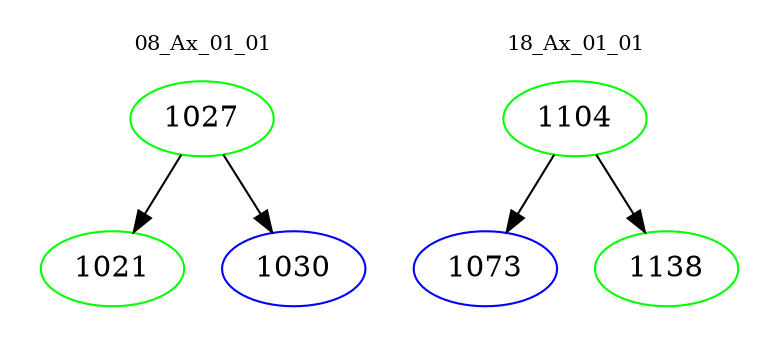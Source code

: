 digraph{
subgraph cluster_0 {
color = white
label = "08_Ax_01_01";
fontsize=10;
T0_1027 [label="1027", color="green"]
T0_1027 -> T0_1021 [color="black"]
T0_1021 [label="1021", color="green"]
T0_1027 -> T0_1030 [color="black"]
T0_1030 [label="1030", color="blue"]
}
subgraph cluster_1 {
color = white
label = "18_Ax_01_01";
fontsize=10;
T1_1104 [label="1104", color="green"]
T1_1104 -> T1_1073 [color="black"]
T1_1073 [label="1073", color="blue"]
T1_1104 -> T1_1138 [color="black"]
T1_1138 [label="1138", color="green"]
}
}
